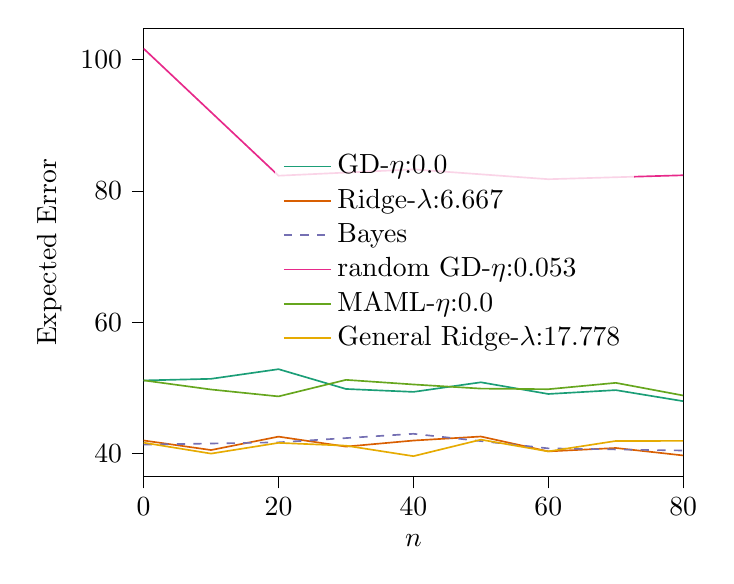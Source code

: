 % This file was created with tikzplotlib v0.10.1.
\begin{tikzpicture}

\definecolor{chocolate217952}{RGB}{217,95,2}
\definecolor{darkcyan27158119}{RGB}{27,158,119}
\definecolor{darkgray176}{RGB}{176,176,176}
\definecolor{deeppink23141138}{RGB}{231,41,138}
\definecolor{lightslategray117112179}{RGB}{117,112,179}
\definecolor{olivedrab10216630}{RGB}{102,166,30}
\definecolor{orange2301712}{RGB}{230,171,2}

\begin{axis}[
legend cell align={left},
legend style={fill opacity=0.8, draw opacity=1, text opacity=1, at={(0.91,0.5)}, anchor=east, draw=none},
tick align=outside,
tick pos=left,
x grid style={darkgray176},
xlabel={\(\displaystyle n\)},
xmin=0, xmax=80,
xtick style={color=black},
y grid style={darkgray176},
ylabel={Expected Error},
ymin=36.491, ymax=104.752,
ytick style={color=black}
]
\addplot [semithick, darkcyan27158119]
table {%
0 51.12
10 51.368
20 52.84
30 49.824
40 49.38
50 50.841
60 49.062
70 49.65
80 47.964
90 49.397
};
\addlegendentry{GD-$\eta$:0.0}
\addplot [semithick, chocolate217952]
table {%
0 41.982
10 40.525
20 42.567
30 41.05
40 41.971
50 42.584
60 40.32
70 40.837
80 39.701
90 42.189
};
\addlegendentry{Ridge-$\lambda$:6.667}
\addplot [semithick, lightslategray117112179, dashed]
table {%
0 41.35
20 41.696
40 42.998
60 40.779
80 40.455
};
\addlegendentry{Bayes}
\addplot [semithick, deeppink23141138]
table {%
0 101.65
20 82.295
40 83.255
60 81.762
80 82.364
};
\addlegendentry{random GD-$\eta$:0.053}
\addplot [semithick, olivedrab10216630]
table {%
0 51.133
10 49.743
20 48.692
30 51.211
40 50.51
50 49.881
60 49.788
70 50.756
80 48.83
90 49.258
};
\addlegendentry{MAML-$\eta$:0.0}
\addplot [semithick, orange2301712]
table {%
0 41.646
10 39.983
20 41.617
30 41.189
40 39.594
50 42.105
60 40.319
70 41.906
80 41.918
90 41.468
};
\addlegendentry{General Ridge-$\lambda$:17.778}
\end{axis}

\end{tikzpicture}
